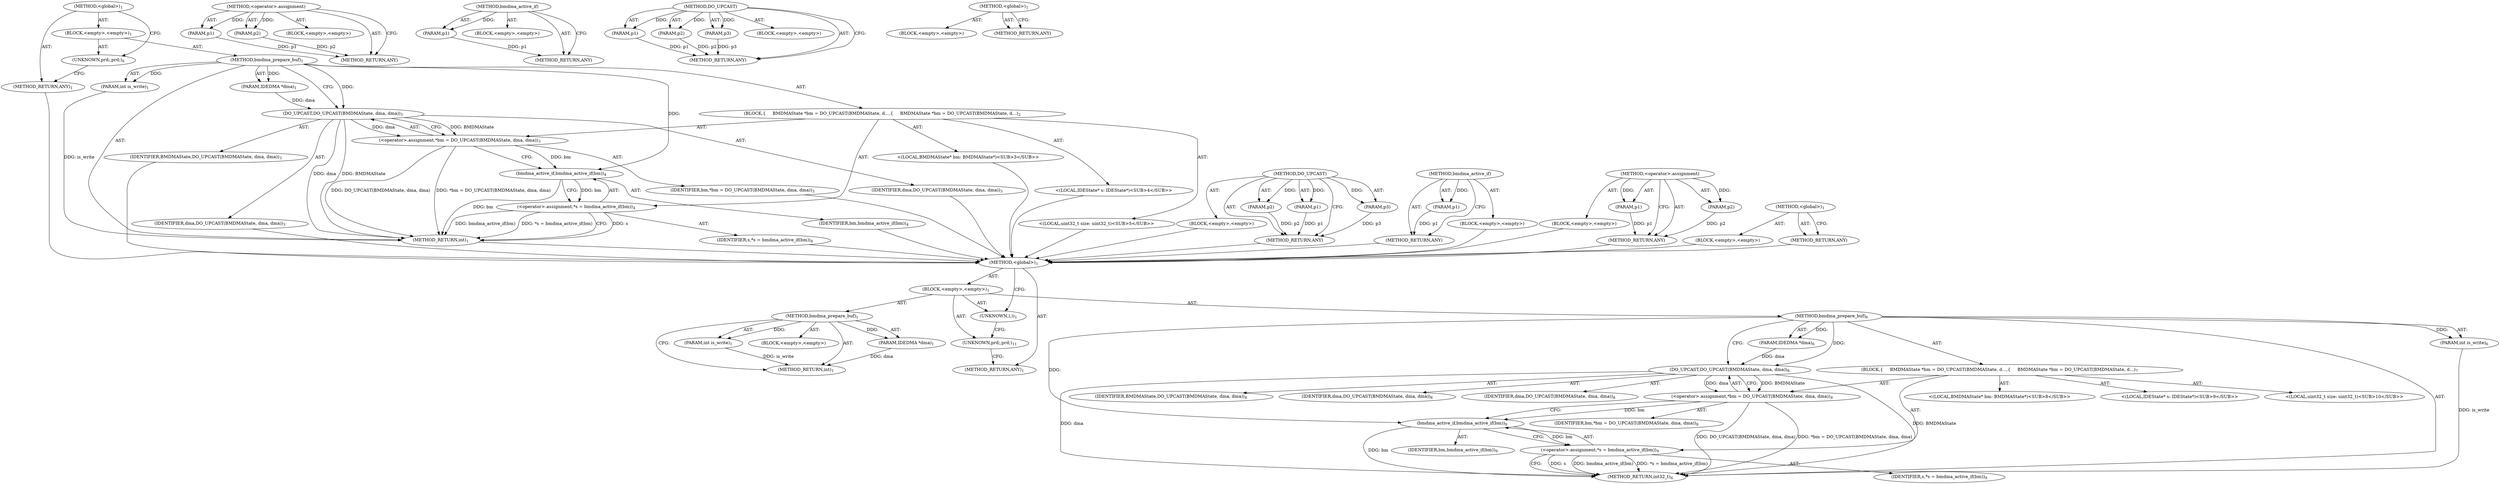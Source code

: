 digraph "bmdma_prepare_buf" {
vulnerable_6 [label=<(METHOD,&lt;global&gt;)<SUB>1</SUB>>];
vulnerable_7 [label=<(BLOCK,&lt;empty&gt;,&lt;empty&gt;)<SUB>1</SUB>>];
vulnerable_8 [label=<(METHOD,bmdma_prepare_buf)<SUB>1</SUB>>];
vulnerable_9 [label=<(PARAM,IDEDMA *dma)<SUB>1</SUB>>];
vulnerable_10 [label=<(PARAM,int is_write)<SUB>1</SUB>>];
vulnerable_11 [label=<(BLOCK,{
     BMDMAState *bm = DO_UPCAST(BMDMAState, d...,{
     BMDMAState *bm = DO_UPCAST(BMDMAState, d...)<SUB>2</SUB>>];
vulnerable_12 [label="<(LOCAL,BMDMAState* bm: BMDMAState*)<SUB>3</SUB>>"];
vulnerable_13 [label=<(&lt;operator&gt;.assignment,*bm = DO_UPCAST(BMDMAState, dma, dma))<SUB>3</SUB>>];
vulnerable_14 [label=<(IDENTIFIER,bm,*bm = DO_UPCAST(BMDMAState, dma, dma))<SUB>3</SUB>>];
vulnerable_15 [label=<(DO_UPCAST,DO_UPCAST(BMDMAState, dma, dma))<SUB>3</SUB>>];
vulnerable_16 [label=<(IDENTIFIER,BMDMAState,DO_UPCAST(BMDMAState, dma, dma))<SUB>3</SUB>>];
vulnerable_17 [label=<(IDENTIFIER,dma,DO_UPCAST(BMDMAState, dma, dma))<SUB>3</SUB>>];
vulnerable_18 [label=<(IDENTIFIER,dma,DO_UPCAST(BMDMAState, dma, dma))<SUB>3</SUB>>];
vulnerable_19 [label="<(LOCAL,IDEState* s: IDEState*)<SUB>4</SUB>>"];
vulnerable_20 [label=<(&lt;operator&gt;.assignment,*s = bmdma_active_if(bm))<SUB>4</SUB>>];
vulnerable_21 [label=<(IDENTIFIER,s,*s = bmdma_active_if(bm))<SUB>4</SUB>>];
vulnerable_22 [label=<(bmdma_active_if,bmdma_active_if(bm))<SUB>4</SUB>>];
vulnerable_23 [label=<(IDENTIFIER,bm,bmdma_active_if(bm))<SUB>4</SUB>>];
vulnerable_24 [label="<(LOCAL,uint32_t size: uint32_t)<SUB>5</SUB>>"];
vulnerable_25 [label=<(METHOD_RETURN,int)<SUB>1</SUB>>];
vulnerable_27 [label=<(UNKNOWN,prd;,prd;)<SUB>6</SUB>>];
vulnerable_28 [label=<(METHOD_RETURN,ANY)<SUB>1</SUB>>];
vulnerable_56 [label=<(METHOD,DO_UPCAST)>];
vulnerable_57 [label=<(PARAM,p1)>];
vulnerable_58 [label=<(PARAM,p2)>];
vulnerable_59 [label=<(PARAM,p3)>];
vulnerable_60 [label=<(BLOCK,&lt;empty&gt;,&lt;empty&gt;)>];
vulnerable_61 [label=<(METHOD_RETURN,ANY)>];
vulnerable_62 [label=<(METHOD,bmdma_active_if)>];
vulnerable_63 [label=<(PARAM,p1)>];
vulnerable_64 [label=<(BLOCK,&lt;empty&gt;,&lt;empty&gt;)>];
vulnerable_65 [label=<(METHOD_RETURN,ANY)>];
vulnerable_51 [label=<(METHOD,&lt;operator&gt;.assignment)>];
vulnerable_52 [label=<(PARAM,p1)>];
vulnerable_53 [label=<(PARAM,p2)>];
vulnerable_54 [label=<(BLOCK,&lt;empty&gt;,&lt;empty&gt;)>];
vulnerable_55 [label=<(METHOD_RETURN,ANY)>];
vulnerable_45 [label=<(METHOD,&lt;global&gt;)<SUB>1</SUB>>];
vulnerable_46 [label=<(BLOCK,&lt;empty&gt;,&lt;empty&gt;)>];
vulnerable_47 [label=<(METHOD_RETURN,ANY)>];
fixed_6 [label=<(METHOD,&lt;global&gt;)<SUB>1</SUB>>];
fixed_7 [label=<(BLOCK,&lt;empty&gt;,&lt;empty&gt;)<SUB>1</SUB>>];
fixed_8 [label=<(METHOD,bmdma_prepare_buf)<SUB>1</SUB>>];
fixed_9 [label=<(PARAM,IDEDMA *dma)<SUB>1</SUB>>];
fixed_10 [label=<(PARAM,int is_write)<SUB>1</SUB>>];
fixed_11 [label=<(BLOCK,&lt;empty&gt;,&lt;empty&gt;)>];
fixed_12 [label=<(METHOD_RETURN,int)<SUB>1</SUB>>];
fixed_14 [label=<(UNKNOWN,),))<SUB>1</SUB>>];
fixed_15 [label=<(METHOD,bmdma_prepare_buf)<SUB>6</SUB>>];
fixed_16 [label=<(PARAM,IDEDMA *dma)<SUB>6</SUB>>];
fixed_17 [label=<(PARAM,int is_write)<SUB>6</SUB>>];
fixed_18 [label=<(BLOCK,{
     BMDMAState *bm = DO_UPCAST(BMDMAState, d...,{
     BMDMAState *bm = DO_UPCAST(BMDMAState, d...)<SUB>7</SUB>>];
fixed_19 [label="<(LOCAL,BMDMAState* bm: BMDMAState*)<SUB>8</SUB>>"];
fixed_20 [label=<(&lt;operator&gt;.assignment,*bm = DO_UPCAST(BMDMAState, dma, dma))<SUB>8</SUB>>];
fixed_21 [label=<(IDENTIFIER,bm,*bm = DO_UPCAST(BMDMAState, dma, dma))<SUB>8</SUB>>];
fixed_22 [label=<(DO_UPCAST,DO_UPCAST(BMDMAState, dma, dma))<SUB>8</SUB>>];
fixed_23 [label=<(IDENTIFIER,BMDMAState,DO_UPCAST(BMDMAState, dma, dma))<SUB>8</SUB>>];
fixed_24 [label=<(IDENTIFIER,dma,DO_UPCAST(BMDMAState, dma, dma))<SUB>8</SUB>>];
fixed_25 [label=<(IDENTIFIER,dma,DO_UPCAST(BMDMAState, dma, dma))<SUB>8</SUB>>];
fixed_26 [label="<(LOCAL,IDEState* s: IDEState*)<SUB>9</SUB>>"];
fixed_27 [label=<(&lt;operator&gt;.assignment,*s = bmdma_active_if(bm))<SUB>9</SUB>>];
fixed_28 [label=<(IDENTIFIER,s,*s = bmdma_active_if(bm))<SUB>9</SUB>>];
fixed_29 [label=<(bmdma_active_if,bmdma_active_if(bm))<SUB>9</SUB>>];
fixed_30 [label=<(IDENTIFIER,bm,bmdma_active_if(bm))<SUB>9</SUB>>];
fixed_31 [label="<(LOCAL,uint32_t size: uint32_t)<SUB>10</SUB>>"];
fixed_32 [label=<(METHOD_RETURN,int32_t)<SUB>6</SUB>>];
fixed_34 [label=<(UNKNOWN,prd;,prd;)<SUB>11</SUB>>];
fixed_35 [label=<(METHOD_RETURN,ANY)<SUB>1</SUB>>];
fixed_60 [label=<(METHOD,&lt;operator&gt;.assignment)>];
fixed_61 [label=<(PARAM,p1)>];
fixed_62 [label=<(PARAM,p2)>];
fixed_63 [label=<(BLOCK,&lt;empty&gt;,&lt;empty&gt;)>];
fixed_64 [label=<(METHOD_RETURN,ANY)>];
fixed_71 [label=<(METHOD,bmdma_active_if)>];
fixed_72 [label=<(PARAM,p1)>];
fixed_73 [label=<(BLOCK,&lt;empty&gt;,&lt;empty&gt;)>];
fixed_74 [label=<(METHOD_RETURN,ANY)>];
fixed_65 [label=<(METHOD,DO_UPCAST)>];
fixed_66 [label=<(PARAM,p1)>];
fixed_67 [label=<(PARAM,p2)>];
fixed_68 [label=<(PARAM,p3)>];
fixed_69 [label=<(BLOCK,&lt;empty&gt;,&lt;empty&gt;)>];
fixed_70 [label=<(METHOD_RETURN,ANY)>];
fixed_54 [label=<(METHOD,&lt;global&gt;)<SUB>1</SUB>>];
fixed_55 [label=<(BLOCK,&lt;empty&gt;,&lt;empty&gt;)>];
fixed_56 [label=<(METHOD_RETURN,ANY)>];
vulnerable_6 -> vulnerable_7  [key=0, label="AST: "];
vulnerable_6 -> vulnerable_28  [key=0, label="AST: "];
vulnerable_6 -> vulnerable_27  [key=0, label="CFG: "];
vulnerable_7 -> vulnerable_8  [key=0, label="AST: "];
vulnerable_7 -> vulnerable_27  [key=0, label="AST: "];
vulnerable_8 -> vulnerable_9  [key=0, label="AST: "];
vulnerable_8 -> vulnerable_9  [key=1, label="DDG: "];
vulnerable_8 -> vulnerable_10  [key=0, label="AST: "];
vulnerable_8 -> vulnerable_10  [key=1, label="DDG: "];
vulnerable_8 -> vulnerable_11  [key=0, label="AST: "];
vulnerable_8 -> vulnerable_25  [key=0, label="AST: "];
vulnerable_8 -> vulnerable_15  [key=0, label="CFG: "];
vulnerable_8 -> vulnerable_15  [key=1, label="DDG: "];
vulnerable_8 -> vulnerable_22  [key=0, label="DDG: "];
vulnerable_9 -> vulnerable_15  [key=0, label="DDG: dma"];
vulnerable_10 -> vulnerable_25  [key=0, label="DDG: is_write"];
vulnerable_11 -> vulnerable_12  [key=0, label="AST: "];
vulnerable_11 -> vulnerable_13  [key=0, label="AST: "];
vulnerable_11 -> vulnerable_19  [key=0, label="AST: "];
vulnerable_11 -> vulnerable_20  [key=0, label="AST: "];
vulnerable_11 -> vulnerable_24  [key=0, label="AST: "];
vulnerable_12 -> fixed_6  [key=0];
vulnerable_13 -> vulnerable_14  [key=0, label="AST: "];
vulnerable_13 -> vulnerable_15  [key=0, label="AST: "];
vulnerable_13 -> vulnerable_22  [key=0, label="CFG: "];
vulnerable_13 -> vulnerable_22  [key=1, label="DDG: bm"];
vulnerable_13 -> vulnerable_25  [key=0, label="DDG: DO_UPCAST(BMDMAState, dma, dma)"];
vulnerable_13 -> vulnerable_25  [key=1, label="DDG: *bm = DO_UPCAST(BMDMAState, dma, dma)"];
vulnerable_14 -> fixed_6  [key=0];
vulnerable_15 -> vulnerable_16  [key=0, label="AST: "];
vulnerable_15 -> vulnerable_17  [key=0, label="AST: "];
vulnerable_15 -> vulnerable_18  [key=0, label="AST: "];
vulnerable_15 -> vulnerable_13  [key=0, label="CFG: "];
vulnerable_15 -> vulnerable_13  [key=1, label="DDG: BMDMAState"];
vulnerable_15 -> vulnerable_13  [key=2, label="DDG: dma"];
vulnerable_15 -> vulnerable_25  [key=0, label="DDG: dma"];
vulnerable_15 -> vulnerable_25  [key=1, label="DDG: BMDMAState"];
vulnerable_16 -> fixed_6  [key=0];
vulnerable_17 -> fixed_6  [key=0];
vulnerable_18 -> fixed_6  [key=0];
vulnerable_19 -> fixed_6  [key=0];
vulnerable_20 -> vulnerable_21  [key=0, label="AST: "];
vulnerable_20 -> vulnerable_22  [key=0, label="AST: "];
vulnerable_20 -> vulnerable_25  [key=0, label="CFG: "];
vulnerable_20 -> vulnerable_25  [key=1, label="DDG: s"];
vulnerable_20 -> vulnerable_25  [key=2, label="DDG: bmdma_active_if(bm)"];
vulnerable_20 -> vulnerable_25  [key=3, label="DDG: *s = bmdma_active_if(bm)"];
vulnerable_21 -> fixed_6  [key=0];
vulnerable_22 -> vulnerable_23  [key=0, label="AST: "];
vulnerable_22 -> vulnerable_20  [key=0, label="CFG: "];
vulnerable_22 -> vulnerable_20  [key=1, label="DDG: bm"];
vulnerable_22 -> vulnerable_25  [key=0, label="DDG: bm"];
vulnerable_23 -> fixed_6  [key=0];
vulnerable_24 -> fixed_6  [key=0];
vulnerable_25 -> fixed_6  [key=0];
vulnerable_27 -> vulnerable_28  [key=0, label="CFG: "];
vulnerable_28 -> fixed_6  [key=0];
vulnerable_56 -> vulnerable_57  [key=0, label="AST: "];
vulnerable_56 -> vulnerable_57  [key=1, label="DDG: "];
vulnerable_56 -> vulnerable_60  [key=0, label="AST: "];
vulnerable_56 -> vulnerable_58  [key=0, label="AST: "];
vulnerable_56 -> vulnerable_58  [key=1, label="DDG: "];
vulnerable_56 -> vulnerable_61  [key=0, label="AST: "];
vulnerable_56 -> vulnerable_61  [key=1, label="CFG: "];
vulnerable_56 -> vulnerable_59  [key=0, label="AST: "];
vulnerable_56 -> vulnerable_59  [key=1, label="DDG: "];
vulnerable_57 -> vulnerable_61  [key=0, label="DDG: p1"];
vulnerable_58 -> vulnerable_61  [key=0, label="DDG: p2"];
vulnerable_59 -> vulnerable_61  [key=0, label="DDG: p3"];
vulnerable_60 -> fixed_6  [key=0];
vulnerable_61 -> fixed_6  [key=0];
vulnerable_62 -> vulnerable_63  [key=0, label="AST: "];
vulnerable_62 -> vulnerable_63  [key=1, label="DDG: "];
vulnerable_62 -> vulnerable_64  [key=0, label="AST: "];
vulnerable_62 -> vulnerable_65  [key=0, label="AST: "];
vulnerable_62 -> vulnerable_65  [key=1, label="CFG: "];
vulnerable_63 -> vulnerable_65  [key=0, label="DDG: p1"];
vulnerable_64 -> fixed_6  [key=0];
vulnerable_65 -> fixed_6  [key=0];
vulnerable_51 -> vulnerable_52  [key=0, label="AST: "];
vulnerable_51 -> vulnerable_52  [key=1, label="DDG: "];
vulnerable_51 -> vulnerable_54  [key=0, label="AST: "];
vulnerable_51 -> vulnerable_53  [key=0, label="AST: "];
vulnerable_51 -> vulnerable_53  [key=1, label="DDG: "];
vulnerable_51 -> vulnerable_55  [key=0, label="AST: "];
vulnerable_51 -> vulnerable_55  [key=1, label="CFG: "];
vulnerable_52 -> vulnerable_55  [key=0, label="DDG: p1"];
vulnerable_53 -> vulnerable_55  [key=0, label="DDG: p2"];
vulnerable_54 -> fixed_6  [key=0];
vulnerable_55 -> fixed_6  [key=0];
vulnerable_45 -> vulnerable_46  [key=0, label="AST: "];
vulnerable_45 -> vulnerable_47  [key=0, label="AST: "];
vulnerable_45 -> vulnerable_47  [key=1, label="CFG: "];
vulnerable_46 -> fixed_6  [key=0];
vulnerable_47 -> fixed_6  [key=0];
fixed_6 -> fixed_7  [key=0, label="AST: "];
fixed_6 -> fixed_35  [key=0, label="AST: "];
fixed_6 -> fixed_14  [key=0, label="CFG: "];
fixed_7 -> fixed_8  [key=0, label="AST: "];
fixed_7 -> fixed_14  [key=0, label="AST: "];
fixed_7 -> fixed_15  [key=0, label="AST: "];
fixed_7 -> fixed_34  [key=0, label="AST: "];
fixed_8 -> fixed_9  [key=0, label="AST: "];
fixed_8 -> fixed_9  [key=1, label="DDG: "];
fixed_8 -> fixed_10  [key=0, label="AST: "];
fixed_8 -> fixed_10  [key=1, label="DDG: "];
fixed_8 -> fixed_11  [key=0, label="AST: "];
fixed_8 -> fixed_12  [key=0, label="AST: "];
fixed_8 -> fixed_12  [key=1, label="CFG: "];
fixed_9 -> fixed_12  [key=0, label="DDG: dma"];
fixed_10 -> fixed_12  [key=0, label="DDG: is_write"];
fixed_14 -> fixed_34  [key=0, label="CFG: "];
fixed_15 -> fixed_16  [key=0, label="AST: "];
fixed_15 -> fixed_16  [key=1, label="DDG: "];
fixed_15 -> fixed_17  [key=0, label="AST: "];
fixed_15 -> fixed_17  [key=1, label="DDG: "];
fixed_15 -> fixed_18  [key=0, label="AST: "];
fixed_15 -> fixed_32  [key=0, label="AST: "];
fixed_15 -> fixed_22  [key=0, label="CFG: "];
fixed_15 -> fixed_22  [key=1, label="DDG: "];
fixed_15 -> fixed_29  [key=0, label="DDG: "];
fixed_16 -> fixed_22  [key=0, label="DDG: dma"];
fixed_17 -> fixed_32  [key=0, label="DDG: is_write"];
fixed_18 -> fixed_19  [key=0, label="AST: "];
fixed_18 -> fixed_20  [key=0, label="AST: "];
fixed_18 -> fixed_26  [key=0, label="AST: "];
fixed_18 -> fixed_27  [key=0, label="AST: "];
fixed_18 -> fixed_31  [key=0, label="AST: "];
fixed_20 -> fixed_21  [key=0, label="AST: "];
fixed_20 -> fixed_22  [key=0, label="AST: "];
fixed_20 -> fixed_29  [key=0, label="CFG: "];
fixed_20 -> fixed_29  [key=1, label="DDG: bm"];
fixed_20 -> fixed_32  [key=0, label="DDG: DO_UPCAST(BMDMAState, dma, dma)"];
fixed_20 -> fixed_32  [key=1, label="DDG: *bm = DO_UPCAST(BMDMAState, dma, dma)"];
fixed_22 -> fixed_23  [key=0, label="AST: "];
fixed_22 -> fixed_24  [key=0, label="AST: "];
fixed_22 -> fixed_25  [key=0, label="AST: "];
fixed_22 -> fixed_20  [key=0, label="CFG: "];
fixed_22 -> fixed_20  [key=1, label="DDG: BMDMAState"];
fixed_22 -> fixed_20  [key=2, label="DDG: dma"];
fixed_22 -> fixed_32  [key=0, label="DDG: dma"];
fixed_22 -> fixed_32  [key=1, label="DDG: BMDMAState"];
fixed_27 -> fixed_28  [key=0, label="AST: "];
fixed_27 -> fixed_29  [key=0, label="AST: "];
fixed_27 -> fixed_32  [key=0, label="CFG: "];
fixed_27 -> fixed_32  [key=1, label="DDG: s"];
fixed_27 -> fixed_32  [key=2, label="DDG: bmdma_active_if(bm)"];
fixed_27 -> fixed_32  [key=3, label="DDG: *s = bmdma_active_if(bm)"];
fixed_29 -> fixed_30  [key=0, label="AST: "];
fixed_29 -> fixed_27  [key=0, label="CFG: "];
fixed_29 -> fixed_27  [key=1, label="DDG: bm"];
fixed_29 -> fixed_32  [key=0, label="DDG: bm"];
fixed_34 -> fixed_35  [key=0, label="CFG: "];
fixed_60 -> fixed_61  [key=0, label="AST: "];
fixed_60 -> fixed_61  [key=1, label="DDG: "];
fixed_60 -> fixed_63  [key=0, label="AST: "];
fixed_60 -> fixed_62  [key=0, label="AST: "];
fixed_60 -> fixed_62  [key=1, label="DDG: "];
fixed_60 -> fixed_64  [key=0, label="AST: "];
fixed_60 -> fixed_64  [key=1, label="CFG: "];
fixed_61 -> fixed_64  [key=0, label="DDG: p1"];
fixed_62 -> fixed_64  [key=0, label="DDG: p2"];
fixed_71 -> fixed_72  [key=0, label="AST: "];
fixed_71 -> fixed_72  [key=1, label="DDG: "];
fixed_71 -> fixed_73  [key=0, label="AST: "];
fixed_71 -> fixed_74  [key=0, label="AST: "];
fixed_71 -> fixed_74  [key=1, label="CFG: "];
fixed_72 -> fixed_74  [key=0, label="DDG: p1"];
fixed_65 -> fixed_66  [key=0, label="AST: "];
fixed_65 -> fixed_66  [key=1, label="DDG: "];
fixed_65 -> fixed_69  [key=0, label="AST: "];
fixed_65 -> fixed_67  [key=0, label="AST: "];
fixed_65 -> fixed_67  [key=1, label="DDG: "];
fixed_65 -> fixed_70  [key=0, label="AST: "];
fixed_65 -> fixed_70  [key=1, label="CFG: "];
fixed_65 -> fixed_68  [key=0, label="AST: "];
fixed_65 -> fixed_68  [key=1, label="DDG: "];
fixed_66 -> fixed_70  [key=0, label="DDG: p1"];
fixed_67 -> fixed_70  [key=0, label="DDG: p2"];
fixed_68 -> fixed_70  [key=0, label="DDG: p3"];
fixed_54 -> fixed_55  [key=0, label="AST: "];
fixed_54 -> fixed_56  [key=0, label="AST: "];
fixed_54 -> fixed_56  [key=1, label="CFG: "];
}

